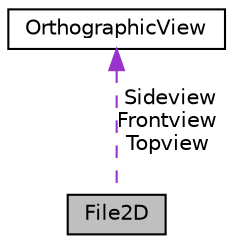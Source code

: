 digraph "File2D"
{
  edge [fontname="Helvetica",fontsize="10",labelfontname="Helvetica",labelfontsize="10"];
  node [fontname="Helvetica",fontsize="10",shape=record];
  Node1 [label="File2D",height=0.2,width=0.4,color="black", fillcolor="grey75", style="filled", fontcolor="black"];
  Node2 -> Node1 [dir="back",color="darkorchid3",fontsize="10",style="dashed",label=" Sideview\nFrontview\nTopview" ,fontname="Helvetica"];
  Node2 [label="OrthographicView",height=0.2,width=0.4,color="black", fillcolor="white", style="filled",URL="$class_orthographic_view.html",tooltip="Stores an individual orthographic projection (top/side/front) "];
}
